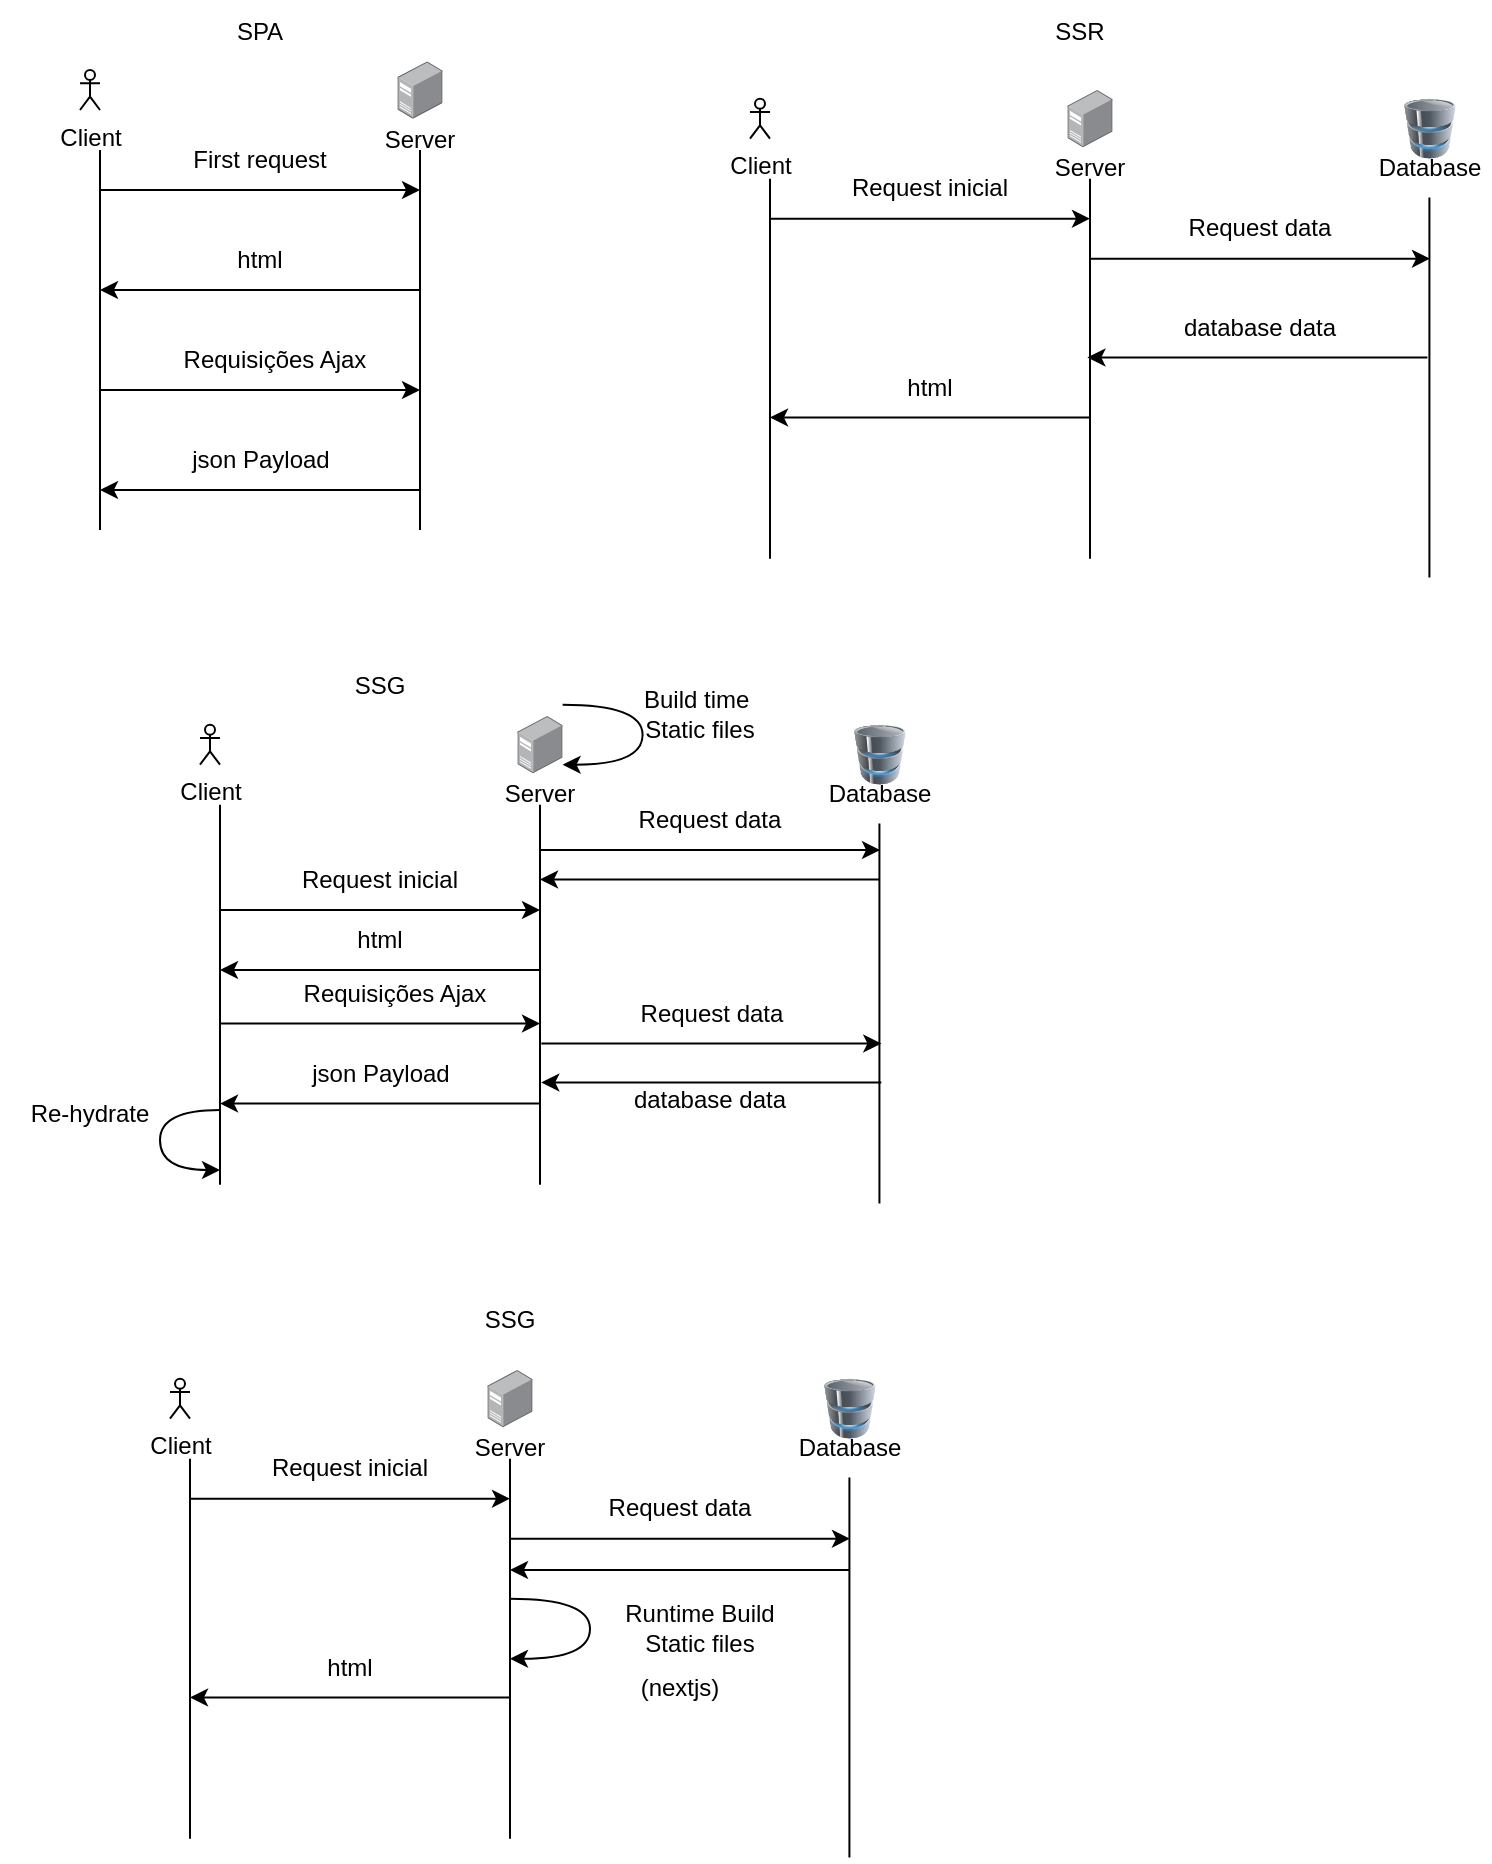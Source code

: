 <mxfile>
    <diagram id="a3KzoaE6dcyUVSsZl3m3" name="Page-1">
        <mxGraphModel dx="1207" dy="859" grid="1" gridSize="10" guides="1" tooltips="1" connect="1" arrows="1" fold="1" page="1" pageScale="1" pageWidth="850" pageHeight="1100" math="0" shadow="0">
            <root>
                <mxCell id="0"/>
                <mxCell id="1" parent="0"/>
                <mxCell id="3" value="" style="endArrow=none;html=1;" edge="1" parent="1">
                    <mxGeometry width="50" height="50" relative="1" as="geometry">
                        <mxPoint x="90" y="350" as="sourcePoint"/>
                        <mxPoint x="90" y="160" as="targetPoint"/>
                    </mxGeometry>
                </mxCell>
                <mxCell id="4" value="SPA" style="text;html=1;strokeColor=none;fillColor=none;align=center;verticalAlign=middle;whiteSpace=wrap;rounded=0;" vertex="1" parent="1">
                    <mxGeometry x="140" y="85.68" width="60" height="30" as="geometry"/>
                </mxCell>
                <mxCell id="5" value="" style="endArrow=none;html=1;" edge="1" parent="1">
                    <mxGeometry width="50" height="50" relative="1" as="geometry">
                        <mxPoint x="250" y="350" as="sourcePoint"/>
                        <mxPoint x="250" y="160" as="targetPoint"/>
                    </mxGeometry>
                </mxCell>
                <mxCell id="10" value="Client" style="shape=umlActor;verticalLabelPosition=bottom;verticalAlign=top;html=1;outlineConnect=0;" vertex="1" parent="1">
                    <mxGeometry x="80" y="120" width="10" height="20" as="geometry"/>
                </mxCell>
                <mxCell id="15" value="Server" style="text;html=1;strokeColor=none;fillColor=none;align=center;verticalAlign=middle;whiteSpace=wrap;rounded=0;" vertex="1" parent="1">
                    <mxGeometry x="220" y="140" width="60" height="30" as="geometry"/>
                </mxCell>
                <mxCell id="18" value="" style="points=[];aspect=fixed;html=1;align=center;shadow=0;dashed=0;image;image=img/lib/allied_telesis/computer_and_terminals/Server_Desktop.svg;" vertex="1" parent="1">
                    <mxGeometry x="238.7" y="115.68" width="22.6" height="28.65" as="geometry"/>
                </mxCell>
                <mxCell id="19" value="" style="endArrow=classic;html=1;" edge="1" parent="1">
                    <mxGeometry width="50" height="50" relative="1" as="geometry">
                        <mxPoint x="90" y="180" as="sourcePoint"/>
                        <mxPoint x="250" y="180" as="targetPoint"/>
                    </mxGeometry>
                </mxCell>
                <mxCell id="20" value="First request" style="text;html=1;strokeColor=none;fillColor=none;align=center;verticalAlign=middle;whiteSpace=wrap;rounded=0;" vertex="1" parent="1">
                    <mxGeometry x="125" y="150" width="90" height="30" as="geometry"/>
                </mxCell>
                <mxCell id="21" value="" style="endArrow=classic;html=1;" edge="1" parent="1">
                    <mxGeometry width="50" height="50" relative="1" as="geometry">
                        <mxPoint x="250" y="230" as="sourcePoint"/>
                        <mxPoint x="90" y="230" as="targetPoint"/>
                    </mxGeometry>
                </mxCell>
                <mxCell id="22" value="html" style="text;html=1;strokeColor=none;fillColor=none;align=center;verticalAlign=middle;whiteSpace=wrap;rounded=0;" vertex="1" parent="1">
                    <mxGeometry x="125" y="200" width="90" height="30" as="geometry"/>
                </mxCell>
                <mxCell id="23" value="" style="endArrow=classic;html=1;" edge="1" parent="1">
                    <mxGeometry width="50" height="50" relative="1" as="geometry">
                        <mxPoint x="90" y="280" as="sourcePoint"/>
                        <mxPoint x="250" y="280" as="targetPoint"/>
                    </mxGeometry>
                </mxCell>
                <mxCell id="24" value="Requisições Ajax" style="text;html=1;strokeColor=none;fillColor=none;align=center;verticalAlign=middle;whiteSpace=wrap;rounded=0;" vertex="1" parent="1">
                    <mxGeometry x="125" y="250" width="105" height="30" as="geometry"/>
                </mxCell>
                <mxCell id="25" value="" style="endArrow=classic;html=1;" edge="1" parent="1">
                    <mxGeometry width="50" height="50" relative="1" as="geometry">
                        <mxPoint x="250" y="330" as="sourcePoint"/>
                        <mxPoint x="90" y="330" as="targetPoint"/>
                    </mxGeometry>
                </mxCell>
                <mxCell id="26" value="json Payload" style="text;html=1;strokeColor=none;fillColor=none;align=center;verticalAlign=middle;whiteSpace=wrap;rounded=0;" vertex="1" parent="1">
                    <mxGeometry x="117.5" y="300" width="105" height="30" as="geometry"/>
                </mxCell>
                <mxCell id="27" value="" style="endArrow=none;html=1;" edge="1" parent="1">
                    <mxGeometry width="50" height="50" relative="1" as="geometry">
                        <mxPoint x="425" y="364.32" as="sourcePoint"/>
                        <mxPoint x="425" y="174.32" as="targetPoint"/>
                    </mxGeometry>
                </mxCell>
                <mxCell id="28" value="SSR" style="text;html=1;strokeColor=none;fillColor=none;align=center;verticalAlign=middle;whiteSpace=wrap;rounded=0;" vertex="1" parent="1">
                    <mxGeometry x="550" y="85.68" width="60" height="30" as="geometry"/>
                </mxCell>
                <mxCell id="29" value="" style="endArrow=none;html=1;" edge="1" parent="1">
                    <mxGeometry width="50" height="50" relative="1" as="geometry">
                        <mxPoint x="585" y="364.32" as="sourcePoint"/>
                        <mxPoint x="585" y="174.32" as="targetPoint"/>
                    </mxGeometry>
                </mxCell>
                <mxCell id="30" value="Client" style="shape=umlActor;verticalLabelPosition=bottom;verticalAlign=top;html=1;outlineConnect=0;" vertex="1" parent="1">
                    <mxGeometry x="415" y="134.32" width="10" height="20" as="geometry"/>
                </mxCell>
                <mxCell id="31" value="Server" style="text;html=1;strokeColor=none;fillColor=none;align=center;verticalAlign=middle;whiteSpace=wrap;rounded=0;" vertex="1" parent="1">
                    <mxGeometry x="555" y="154.32" width="60" height="30" as="geometry"/>
                </mxCell>
                <mxCell id="32" value="" style="points=[];aspect=fixed;html=1;align=center;shadow=0;dashed=0;image;image=img/lib/allied_telesis/computer_and_terminals/Server_Desktop.svg;" vertex="1" parent="1">
                    <mxGeometry x="573.7" y="130" width="22.6" height="28.65" as="geometry"/>
                </mxCell>
                <mxCell id="33" value="" style="endArrow=classic;html=1;" edge="1" parent="1">
                    <mxGeometry width="50" height="50" relative="1" as="geometry">
                        <mxPoint x="425" y="194.32" as="sourcePoint"/>
                        <mxPoint x="585" y="194.32" as="targetPoint"/>
                    </mxGeometry>
                </mxCell>
                <mxCell id="34" value="Request inicial" style="text;html=1;strokeColor=none;fillColor=none;align=center;verticalAlign=middle;whiteSpace=wrap;rounded=0;" vertex="1" parent="1">
                    <mxGeometry x="460" y="164.32" width="90" height="30" as="geometry"/>
                </mxCell>
                <mxCell id="35" value="" style="endArrow=classic;html=1;" edge="1" parent="1">
                    <mxGeometry width="50" height="50" relative="1" as="geometry">
                        <mxPoint x="585" y="293.75" as="sourcePoint"/>
                        <mxPoint x="425" y="293.75" as="targetPoint"/>
                    </mxGeometry>
                </mxCell>
                <mxCell id="36" value="html" style="text;html=1;strokeColor=none;fillColor=none;align=center;verticalAlign=middle;whiteSpace=wrap;rounded=0;" vertex="1" parent="1">
                    <mxGeometry x="460" y="263.75" width="90" height="30" as="geometry"/>
                </mxCell>
                <mxCell id="51" value="" style="image;html=1;image=img/lib/clip_art/computers/Database_128x128.png" vertex="1" parent="1">
                    <mxGeometry x="735" y="134.32" width="40" height="30" as="geometry"/>
                </mxCell>
                <mxCell id="52" value="" style="endArrow=none;html=1;" edge="1" parent="1">
                    <mxGeometry width="50" height="50" relative="1" as="geometry">
                        <mxPoint x="754.71" y="373.75" as="sourcePoint"/>
                        <mxPoint x="754.71" y="183.75" as="targetPoint"/>
                    </mxGeometry>
                </mxCell>
                <mxCell id="53" value="Database" style="text;html=1;strokeColor=none;fillColor=none;align=center;verticalAlign=middle;whiteSpace=wrap;rounded=0;" vertex="1" parent="1">
                    <mxGeometry x="725" y="154.32" width="60" height="30" as="geometry"/>
                </mxCell>
                <mxCell id="54" value="" style="endArrow=classic;html=1;" edge="1" parent="1">
                    <mxGeometry width="50" height="50" relative="1" as="geometry">
                        <mxPoint x="585" y="214.32" as="sourcePoint"/>
                        <mxPoint x="755" y="214.32" as="targetPoint"/>
                    </mxGeometry>
                </mxCell>
                <mxCell id="56" value="Request data" style="text;html=1;strokeColor=none;fillColor=none;align=center;verticalAlign=middle;whiteSpace=wrap;rounded=0;" vertex="1" parent="1">
                    <mxGeometry x="625" y="184.32" width="90" height="30" as="geometry"/>
                </mxCell>
                <mxCell id="57" value="" style="endArrow=classic;html=1;" edge="1" parent="1">
                    <mxGeometry width="50" height="50" relative="1" as="geometry">
                        <mxPoint x="753.7" y="263.75" as="sourcePoint"/>
                        <mxPoint x="583.7" y="263.75" as="targetPoint"/>
                    </mxGeometry>
                </mxCell>
                <mxCell id="81" value="" style="endArrow=none;html=1;" edge="1" parent="1">
                    <mxGeometry width="50" height="50" relative="1" as="geometry">
                        <mxPoint x="135" y="1004.32" as="sourcePoint"/>
                        <mxPoint x="135" y="814.32" as="targetPoint"/>
                    </mxGeometry>
                </mxCell>
                <mxCell id="82" value="SSG" style="text;html=1;strokeColor=none;fillColor=none;align=center;verticalAlign=middle;whiteSpace=wrap;rounded=0;" vertex="1" parent="1">
                    <mxGeometry x="265" y="730" width="60" height="30" as="geometry"/>
                </mxCell>
                <mxCell id="83" value="" style="endArrow=none;html=1;" edge="1" parent="1">
                    <mxGeometry width="50" height="50" relative="1" as="geometry">
                        <mxPoint x="295" y="1004.32" as="sourcePoint"/>
                        <mxPoint x="295" y="814.32" as="targetPoint"/>
                    </mxGeometry>
                </mxCell>
                <mxCell id="84" value="Client" style="shape=umlActor;verticalLabelPosition=bottom;verticalAlign=top;html=1;outlineConnect=0;" vertex="1" parent="1">
                    <mxGeometry x="125" y="774.32" width="10" height="20" as="geometry"/>
                </mxCell>
                <mxCell id="85" value="Server" style="text;html=1;strokeColor=none;fillColor=none;align=center;verticalAlign=middle;whiteSpace=wrap;rounded=0;" vertex="1" parent="1">
                    <mxGeometry x="265" y="794.32" width="60" height="30" as="geometry"/>
                </mxCell>
                <mxCell id="86" value="" style="points=[];aspect=fixed;html=1;align=center;shadow=0;dashed=0;image;image=img/lib/allied_telesis/computer_and_terminals/Server_Desktop.svg;" vertex="1" parent="1">
                    <mxGeometry x="283.7" y="770" width="22.6" height="28.65" as="geometry"/>
                </mxCell>
                <mxCell id="87" value="" style="endArrow=classic;html=1;" edge="1" parent="1">
                    <mxGeometry width="50" height="50" relative="1" as="geometry">
                        <mxPoint x="135" y="834.32" as="sourcePoint"/>
                        <mxPoint x="295" y="834.32" as="targetPoint"/>
                    </mxGeometry>
                </mxCell>
                <mxCell id="88" value="Request inicial" style="text;html=1;strokeColor=none;fillColor=none;align=center;verticalAlign=middle;whiteSpace=wrap;rounded=0;" vertex="1" parent="1">
                    <mxGeometry x="170" y="804.32" width="90" height="30" as="geometry"/>
                </mxCell>
                <mxCell id="89" value="" style="endArrow=classic;html=1;" edge="1" parent="1">
                    <mxGeometry width="50" height="50" relative="1" as="geometry">
                        <mxPoint x="295" y="933.75" as="sourcePoint"/>
                        <mxPoint x="135" y="933.75" as="targetPoint"/>
                    </mxGeometry>
                </mxCell>
                <mxCell id="90" value="html" style="text;html=1;strokeColor=none;fillColor=none;align=center;verticalAlign=middle;whiteSpace=wrap;rounded=0;" vertex="1" parent="1">
                    <mxGeometry x="170" y="903.75" width="90" height="30" as="geometry"/>
                </mxCell>
                <mxCell id="91" value="" style="curved=1;endArrow=classic;html=1;" edge="1" parent="1">
                    <mxGeometry width="50" height="50" relative="1" as="geometry">
                        <mxPoint x="295" y="884.32" as="sourcePoint"/>
                        <mxPoint x="295" y="914.32" as="targetPoint"/>
                        <Array as="points">
                            <mxPoint x="335" y="884.32"/>
                            <mxPoint x="335" y="914.32"/>
                        </Array>
                    </mxGeometry>
                </mxCell>
                <mxCell id="92" value="Runtime Build&lt;br&gt;Static files" style="text;html=1;strokeColor=none;fillColor=none;align=center;verticalAlign=middle;whiteSpace=wrap;rounded=0;" vertex="1" parent="1">
                    <mxGeometry x="335" y="884.32" width="110" height="30" as="geometry"/>
                </mxCell>
                <mxCell id="96" value="(nextjs)" style="text;html=1;strokeColor=none;fillColor=none;align=center;verticalAlign=middle;whiteSpace=wrap;rounded=0;" vertex="1" parent="1">
                    <mxGeometry x="350" y="914.32" width="60" height="30" as="geometry"/>
                </mxCell>
                <mxCell id="97" value="" style="image;html=1;image=img/lib/clip_art/computers/Database_128x128.png" vertex="1" parent="1">
                    <mxGeometry x="445" y="774.32" width="40" height="30" as="geometry"/>
                </mxCell>
                <mxCell id="98" value="" style="endArrow=none;html=1;" edge="1" parent="1">
                    <mxGeometry width="50" height="50" relative="1" as="geometry">
                        <mxPoint x="464.71" y="1013.75" as="sourcePoint"/>
                        <mxPoint x="464.71" y="823.75" as="targetPoint"/>
                    </mxGeometry>
                </mxCell>
                <mxCell id="99" value="Database" style="text;html=1;strokeColor=none;fillColor=none;align=center;verticalAlign=middle;whiteSpace=wrap;rounded=0;" vertex="1" parent="1">
                    <mxGeometry x="435" y="794.32" width="60" height="30" as="geometry"/>
                </mxCell>
                <mxCell id="100" value="" style="endArrow=classic;html=1;" edge="1" parent="1">
                    <mxGeometry width="50" height="50" relative="1" as="geometry">
                        <mxPoint x="295" y="854.32" as="sourcePoint"/>
                        <mxPoint x="465" y="854.32" as="targetPoint"/>
                    </mxGeometry>
                </mxCell>
                <mxCell id="102" value="Request data" style="text;html=1;strokeColor=none;fillColor=none;align=center;verticalAlign=middle;whiteSpace=wrap;rounded=0;" vertex="1" parent="1">
                    <mxGeometry x="335" y="824.32" width="90" height="30" as="geometry"/>
                </mxCell>
                <mxCell id="103" value="" style="endArrow=classic;html=1;" edge="1" parent="1">
                    <mxGeometry width="50" height="50" relative="1" as="geometry">
                        <mxPoint x="465" y="870" as="sourcePoint"/>
                        <mxPoint x="295" y="870" as="targetPoint"/>
                    </mxGeometry>
                </mxCell>
                <mxCell id="104" value="database data" style="text;html=1;strokeColor=none;fillColor=none;align=center;verticalAlign=middle;whiteSpace=wrap;rounded=0;" vertex="1" parent="1">
                    <mxGeometry x="625" y="233.75" width="90" height="30" as="geometry"/>
                </mxCell>
                <mxCell id="105" value="" style="endArrow=none;html=1;" edge="1" parent="1">
                    <mxGeometry width="50" height="50" relative="1" as="geometry">
                        <mxPoint x="150" y="677.32" as="sourcePoint"/>
                        <mxPoint x="150" y="487.32" as="targetPoint"/>
                    </mxGeometry>
                </mxCell>
                <mxCell id="106" value="SSG" style="text;html=1;strokeColor=none;fillColor=none;align=center;verticalAlign=middle;whiteSpace=wrap;rounded=0;" vertex="1" parent="1">
                    <mxGeometry x="200" y="413" width="60" height="30" as="geometry"/>
                </mxCell>
                <mxCell id="107" value="" style="endArrow=none;html=1;" edge="1" parent="1">
                    <mxGeometry width="50" height="50" relative="1" as="geometry">
                        <mxPoint x="310" y="677.32" as="sourcePoint"/>
                        <mxPoint x="310" y="487.32" as="targetPoint"/>
                    </mxGeometry>
                </mxCell>
                <mxCell id="108" value="Client" style="shape=umlActor;verticalLabelPosition=bottom;verticalAlign=top;html=1;outlineConnect=0;" vertex="1" parent="1">
                    <mxGeometry x="140" y="447.32" width="10" height="20" as="geometry"/>
                </mxCell>
                <mxCell id="109" value="Server" style="text;html=1;strokeColor=none;fillColor=none;align=center;verticalAlign=middle;whiteSpace=wrap;rounded=0;" vertex="1" parent="1">
                    <mxGeometry x="280" y="467.32" width="60" height="30" as="geometry"/>
                </mxCell>
                <mxCell id="110" value="" style="points=[];aspect=fixed;html=1;align=center;shadow=0;dashed=0;image;image=img/lib/allied_telesis/computer_and_terminals/Server_Desktop.svg;" vertex="1" parent="1">
                    <mxGeometry x="298.7" y="443" width="22.6" height="28.65" as="geometry"/>
                </mxCell>
                <mxCell id="111" value="" style="endArrow=classic;html=1;" edge="1" parent="1">
                    <mxGeometry width="50" height="50" relative="1" as="geometry">
                        <mxPoint x="150" y="540.0" as="sourcePoint"/>
                        <mxPoint x="310" y="540.0" as="targetPoint"/>
                    </mxGeometry>
                </mxCell>
                <mxCell id="112" value="Request inicial" style="text;html=1;strokeColor=none;fillColor=none;align=center;verticalAlign=middle;whiteSpace=wrap;rounded=0;" vertex="1" parent="1">
                    <mxGeometry x="185" y="510.0" width="90" height="30" as="geometry"/>
                </mxCell>
                <mxCell id="113" value="" style="endArrow=classic;html=1;" edge="1" parent="1">
                    <mxGeometry width="50" height="50" relative="1" as="geometry">
                        <mxPoint x="310" y="570" as="sourcePoint"/>
                        <mxPoint x="150" y="570" as="targetPoint"/>
                    </mxGeometry>
                </mxCell>
                <mxCell id="114" value="html" style="text;html=1;strokeColor=none;fillColor=none;align=center;verticalAlign=middle;whiteSpace=wrap;rounded=0;" vertex="1" parent="1">
                    <mxGeometry x="185" y="540" width="90" height="30" as="geometry"/>
                </mxCell>
                <mxCell id="117" value="" style="curved=1;endArrow=classic;html=1;" edge="1" parent="1">
                    <mxGeometry width="50" height="50" relative="1" as="geometry">
                        <mxPoint x="150" y="640.0" as="sourcePoint"/>
                        <mxPoint x="150" y="670.0" as="targetPoint"/>
                        <Array as="points">
                            <mxPoint x="120" y="640.0"/>
                            <mxPoint x="120" y="670.0"/>
                        </Array>
                    </mxGeometry>
                </mxCell>
                <mxCell id="118" value="Re-hydrate" style="text;html=1;strokeColor=none;fillColor=none;align=center;verticalAlign=middle;whiteSpace=wrap;rounded=0;" vertex="1" parent="1">
                    <mxGeometry x="40" y="626.76" width="90" height="30" as="geometry"/>
                </mxCell>
                <mxCell id="119" value="Build time&amp;nbsp; Static files" style="text;html=1;strokeColor=none;fillColor=none;align=center;verticalAlign=middle;whiteSpace=wrap;rounded=0;" vertex="1" parent="1">
                    <mxGeometry x="360" y="427.32" width="60" height="30" as="geometry"/>
                </mxCell>
                <mxCell id="121" value="" style="image;html=1;image=img/lib/clip_art/computers/Database_128x128.png" vertex="1" parent="1">
                    <mxGeometry x="460" y="447.32" width="40" height="30" as="geometry"/>
                </mxCell>
                <mxCell id="122" value="" style="endArrow=none;html=1;" edge="1" parent="1">
                    <mxGeometry width="50" height="50" relative="1" as="geometry">
                        <mxPoint x="479.71" y="686.75" as="sourcePoint"/>
                        <mxPoint x="479.71" y="496.75" as="targetPoint"/>
                    </mxGeometry>
                </mxCell>
                <mxCell id="123" value="Database" style="text;html=1;strokeColor=none;fillColor=none;align=center;verticalAlign=middle;whiteSpace=wrap;rounded=0;" vertex="1" parent="1">
                    <mxGeometry x="450" y="467.32" width="60" height="30" as="geometry"/>
                </mxCell>
                <mxCell id="124" value="" style="endArrow=classic;html=1;" edge="1" parent="1">
                    <mxGeometry width="50" height="50" relative="1" as="geometry">
                        <mxPoint x="310" y="510.0" as="sourcePoint"/>
                        <mxPoint x="480" y="510.0" as="targetPoint"/>
                    </mxGeometry>
                </mxCell>
                <mxCell id="125" value="" style="curved=1;endArrow=classic;html=1;" edge="1" parent="1">
                    <mxGeometry width="50" height="50" relative="1" as="geometry">
                        <mxPoint x="321.3" y="437.32" as="sourcePoint"/>
                        <mxPoint x="321.3" y="467.32" as="targetPoint"/>
                        <Array as="points">
                            <mxPoint x="361.3" y="437.32"/>
                            <mxPoint x="361.3" y="467.32"/>
                        </Array>
                    </mxGeometry>
                </mxCell>
                <mxCell id="126" value="Request data" style="text;html=1;strokeColor=none;fillColor=none;align=center;verticalAlign=middle;whiteSpace=wrap;rounded=0;" vertex="1" parent="1">
                    <mxGeometry x="350" y="480.0" width="90" height="30" as="geometry"/>
                </mxCell>
                <mxCell id="127" value="" style="endArrow=classic;html=1;" edge="1" parent="1">
                    <mxGeometry width="50" height="50" relative="1" as="geometry">
                        <mxPoint x="480" y="524.72" as="sourcePoint"/>
                        <mxPoint x="310" y="524.72" as="targetPoint"/>
                    </mxGeometry>
                </mxCell>
                <mxCell id="128" value="" style="endArrow=classic;html=1;" edge="1" parent="1">
                    <mxGeometry width="50" height="50" relative="1" as="geometry">
                        <mxPoint x="150" y="596.76" as="sourcePoint"/>
                        <mxPoint x="310" y="596.76" as="targetPoint"/>
                    </mxGeometry>
                </mxCell>
                <mxCell id="129" value="Requisições Ajax" style="text;html=1;strokeColor=none;fillColor=none;align=center;verticalAlign=middle;whiteSpace=wrap;rounded=0;" vertex="1" parent="1">
                    <mxGeometry x="185" y="566.76" width="105" height="30" as="geometry"/>
                </mxCell>
                <mxCell id="130" value="" style="endArrow=classic;html=1;" edge="1" parent="1">
                    <mxGeometry width="50" height="50" relative="1" as="geometry">
                        <mxPoint x="310" y="636.77" as="sourcePoint"/>
                        <mxPoint x="150" y="636.77" as="targetPoint"/>
                    </mxGeometry>
                </mxCell>
                <mxCell id="131" value="json Payload" style="text;html=1;strokeColor=none;fillColor=none;align=center;verticalAlign=middle;whiteSpace=wrap;rounded=0;" vertex="1" parent="1">
                    <mxGeometry x="177.5" y="606.77" width="105" height="30" as="geometry"/>
                </mxCell>
                <mxCell id="132" value="" style="endArrow=classic;html=1;" edge="1" parent="1">
                    <mxGeometry width="50" height="50" relative="1" as="geometry">
                        <mxPoint x="310.65" y="606.77" as="sourcePoint"/>
                        <mxPoint x="480.65" y="606.77" as="targetPoint"/>
                    </mxGeometry>
                </mxCell>
                <mxCell id="133" value="Request data" style="text;html=1;strokeColor=none;fillColor=none;align=center;verticalAlign=middle;whiteSpace=wrap;rounded=0;" vertex="1" parent="1">
                    <mxGeometry x="350.65" y="576.77" width="90" height="30" as="geometry"/>
                </mxCell>
                <mxCell id="134" value="" style="endArrow=classic;html=1;" edge="1" parent="1">
                    <mxGeometry width="50" height="50" relative="1" as="geometry">
                        <mxPoint x="480.65" y="626.2" as="sourcePoint"/>
                        <mxPoint x="310.65" y="626.2" as="targetPoint"/>
                    </mxGeometry>
                </mxCell>
                <mxCell id="135" value="database data" style="text;html=1;strokeColor=none;fillColor=none;align=center;verticalAlign=middle;whiteSpace=wrap;rounded=0;" vertex="1" parent="1">
                    <mxGeometry x="350" y="620.0" width="90" height="30" as="geometry"/>
                </mxCell>
            </root>
        </mxGraphModel>
    </diagram>
</mxfile>